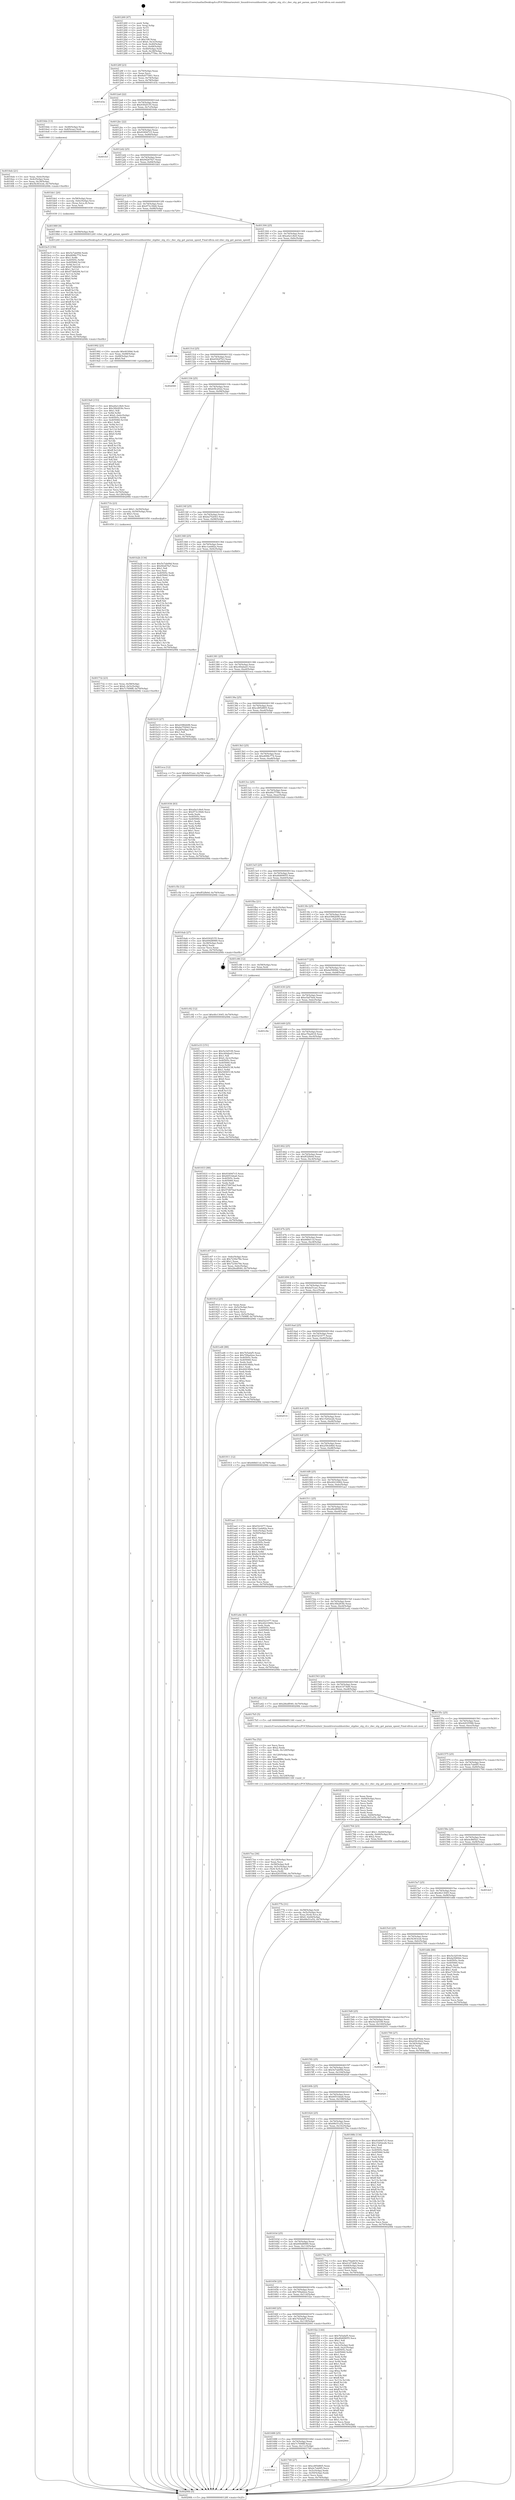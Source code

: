 digraph "0x401260" {
  label = "0x401260 (/mnt/c/Users/mathe/Desktop/tcc/POCII/binaries/extr_linuxdriversusbhostdwc_otgdwc_otg_cil.c_dwc_otg_get_param_speed_Final-ollvm.out::main(0))"
  labelloc = "t"
  node[shape=record]

  Entry [label="",width=0.3,height=0.3,shape=circle,fillcolor=black,style=filled]
  "0x40128f" [label="{
     0x40128f [23]\l
     | [instrs]\l
     &nbsp;&nbsp;0x40128f \<+3\>: mov -0x70(%rbp),%eax\l
     &nbsp;&nbsp;0x401292 \<+2\>: mov %eax,%ecx\l
     &nbsp;&nbsp;0x401294 \<+6\>: sub $0x8a477061,%ecx\l
     &nbsp;&nbsp;0x40129a \<+3\>: mov %eax,-0x74(%rbp)\l
     &nbsp;&nbsp;0x40129d \<+3\>: mov %ecx,-0x78(%rbp)\l
     &nbsp;&nbsp;0x4012a0 \<+6\>: je 0000000000401d3a \<main+0xada\>\l
  }"]
  "0x401d3a" [label="{
     0x401d3a\l
  }", style=dashed]
  "0x4012a6" [label="{
     0x4012a6 [22]\l
     | [instrs]\l
     &nbsp;&nbsp;0x4012a6 \<+5\>: jmp 00000000004012ab \<main+0x4b\>\l
     &nbsp;&nbsp;0x4012ab \<+3\>: mov -0x74(%rbp),%eax\l
     &nbsp;&nbsp;0x4012ae \<+5\>: sub $0x9302f155,%eax\l
     &nbsp;&nbsp;0x4012b3 \<+3\>: mov %eax,-0x7c(%rbp)\l
     &nbsp;&nbsp;0x4012b6 \<+6\>: je 00000000004016de \<main+0x47e\>\l
  }"]
  Exit [label="",width=0.3,height=0.3,shape=circle,fillcolor=black,style=filled,peripheries=2]
  "0x4016de" [label="{
     0x4016de [13]\l
     | [instrs]\l
     &nbsp;&nbsp;0x4016de \<+4\>: mov -0x48(%rbp),%rax\l
     &nbsp;&nbsp;0x4016e2 \<+4\>: mov 0x8(%rax),%rdi\l
     &nbsp;&nbsp;0x4016e6 \<+5\>: call 0000000000401060 \<atoi@plt\>\l
     | [calls]\l
     &nbsp;&nbsp;0x401060 \{1\} (unknown)\l
  }"]
  "0x4012bc" [label="{
     0x4012bc [22]\l
     | [instrs]\l
     &nbsp;&nbsp;0x4012bc \<+5\>: jmp 00000000004012c1 \<main+0x61\>\l
     &nbsp;&nbsp;0x4012c1 \<+3\>: mov -0x74(%rbp),%eax\l
     &nbsp;&nbsp;0x4012c4 \<+5\>: sub $0x934947c5,%eax\l
     &nbsp;&nbsp;0x4012c9 \<+3\>: mov %eax,-0x80(%rbp)\l
     &nbsp;&nbsp;0x4012cc \<+6\>: je 0000000000401fcf \<main+0xd6f\>\l
  }"]
  "0x401c92" [label="{
     0x401c92 [12]\l
     | [instrs]\l
     &nbsp;&nbsp;0x401c92 \<+7\>: movl $0x4fe13045,-0x70(%rbp)\l
     &nbsp;&nbsp;0x401c99 \<+5\>: jmp 000000000040206b \<main+0xe0b\>\l
  }"]
  "0x401fcf" [label="{
     0x401fcf\l
  }", style=dashed]
  "0x4012d2" [label="{
     0x4012d2 [25]\l
     | [instrs]\l
     &nbsp;&nbsp;0x4012d2 \<+5\>: jmp 00000000004012d7 \<main+0x77\>\l
     &nbsp;&nbsp;0x4012d7 \<+3\>: mov -0x74(%rbp),%eax\l
     &nbsp;&nbsp;0x4012da \<+5\>: sub $0x94267fa7,%eax\l
     &nbsp;&nbsp;0x4012df \<+6\>: mov %eax,-0x84(%rbp)\l
     &nbsp;&nbsp;0x4012e5 \<+6\>: je 0000000000401bb1 \<main+0x951\>\l
  }"]
  "0x401bc5" [label="{
     0x401bc5 [150]\l
     | [instrs]\l
     &nbsp;&nbsp;0x401bc5 \<+5\>: mov $0x5e7ab09d,%edx\l
     &nbsp;&nbsp;0x401bca \<+5\>: mov $0xd098c774,%esi\l
     &nbsp;&nbsp;0x401bcf \<+3\>: mov $0x1,%r8b\l
     &nbsp;&nbsp;0x401bd2 \<+8\>: mov 0x40505c,%r9d\l
     &nbsp;&nbsp;0x401bda \<+8\>: mov 0x405060,%r10d\l
     &nbsp;&nbsp;0x401be2 \<+3\>: mov %r9d,%r11d\l
     &nbsp;&nbsp;0x401be5 \<+7\>: add $0x473b8206,%r11d\l
     &nbsp;&nbsp;0x401bec \<+4\>: sub $0x1,%r11d\l
     &nbsp;&nbsp;0x401bf0 \<+7\>: sub $0x473b8206,%r11d\l
     &nbsp;&nbsp;0x401bf7 \<+4\>: imul %r11d,%r9d\l
     &nbsp;&nbsp;0x401bfb \<+4\>: and $0x1,%r9d\l
     &nbsp;&nbsp;0x401bff \<+4\>: cmp $0x0,%r9d\l
     &nbsp;&nbsp;0x401c03 \<+3\>: sete %bl\l
     &nbsp;&nbsp;0x401c06 \<+4\>: cmp $0xa,%r10d\l
     &nbsp;&nbsp;0x401c0a \<+4\>: setl %r14b\l
     &nbsp;&nbsp;0x401c0e \<+3\>: mov %bl,%r15b\l
     &nbsp;&nbsp;0x401c11 \<+4\>: xor $0xff,%r15b\l
     &nbsp;&nbsp;0x401c15 \<+3\>: mov %r14b,%r12b\l
     &nbsp;&nbsp;0x401c18 \<+4\>: xor $0xff,%r12b\l
     &nbsp;&nbsp;0x401c1c \<+4\>: xor $0x1,%r8b\l
     &nbsp;&nbsp;0x401c20 \<+3\>: mov %r15b,%r13b\l
     &nbsp;&nbsp;0x401c23 \<+4\>: and $0xff,%r13b\l
     &nbsp;&nbsp;0x401c27 \<+3\>: and %r8b,%bl\l
     &nbsp;&nbsp;0x401c2a \<+3\>: mov %r12b,%al\l
     &nbsp;&nbsp;0x401c2d \<+2\>: and $0xff,%al\l
     &nbsp;&nbsp;0x401c2f \<+3\>: and %r8b,%r14b\l
     &nbsp;&nbsp;0x401c32 \<+3\>: or %bl,%r13b\l
     &nbsp;&nbsp;0x401c35 \<+3\>: or %r14b,%al\l
     &nbsp;&nbsp;0x401c38 \<+3\>: xor %al,%r13b\l
     &nbsp;&nbsp;0x401c3b \<+3\>: or %r12b,%r15b\l
     &nbsp;&nbsp;0x401c3e \<+4\>: xor $0xff,%r15b\l
     &nbsp;&nbsp;0x401c42 \<+4\>: or $0x1,%r8b\l
     &nbsp;&nbsp;0x401c46 \<+3\>: and %r8b,%r15b\l
     &nbsp;&nbsp;0x401c49 \<+3\>: or %r15b,%r13b\l
     &nbsp;&nbsp;0x401c4c \<+4\>: test $0x1,%r13b\l
     &nbsp;&nbsp;0x401c50 \<+3\>: cmovne %esi,%edx\l
     &nbsp;&nbsp;0x401c53 \<+3\>: mov %edx,-0x70(%rbp)\l
     &nbsp;&nbsp;0x401c56 \<+5\>: jmp 000000000040206b \<main+0xe0b\>\l
  }"]
  "0x401bb1" [label="{
     0x401bb1 [20]\l
     | [instrs]\l
     &nbsp;&nbsp;0x401bb1 \<+4\>: mov -0x58(%rbp),%rax\l
     &nbsp;&nbsp;0x401bb5 \<+4\>: movslq -0x6c(%rbp),%rcx\l
     &nbsp;&nbsp;0x401bb9 \<+4\>: mov (%rax,%rcx,8),%rax\l
     &nbsp;&nbsp;0x401bbd \<+3\>: mov %rax,%rdi\l
     &nbsp;&nbsp;0x401bc0 \<+5\>: call 0000000000401030 \<free@plt\>\l
     | [calls]\l
     &nbsp;&nbsp;0x401030 \{1\} (unknown)\l
  }"]
  "0x4012eb" [label="{
     0x4012eb [25]\l
     | [instrs]\l
     &nbsp;&nbsp;0x4012eb \<+5\>: jmp 00000000004012f0 \<main+0x90\>\l
     &nbsp;&nbsp;0x4012f0 \<+3\>: mov -0x74(%rbp),%eax\l
     &nbsp;&nbsp;0x4012f3 \<+5\>: sub $0x973c39d4,%eax\l
     &nbsp;&nbsp;0x4012f8 \<+6\>: mov %eax,-0x88(%rbp)\l
     &nbsp;&nbsp;0x4012fe \<+6\>: je 0000000000401989 \<main+0x729\>\l
  }"]
  "0x4019a9" [label="{
     0x4019a9 [153]\l
     | [instrs]\l
     &nbsp;&nbsp;0x4019a9 \<+5\>: mov $0xa0a1c8e0,%esi\l
     &nbsp;&nbsp;0x4019ae \<+5\>: mov $0x30b283fe,%ecx\l
     &nbsp;&nbsp;0x4019b3 \<+2\>: mov $0x1,%dl\l
     &nbsp;&nbsp;0x4019b5 \<+3\>: xor %r8d,%r8d\l
     &nbsp;&nbsp;0x4019b8 \<+7\>: movl $0x0,-0x6c(%rbp)\l
     &nbsp;&nbsp;0x4019bf \<+8\>: mov 0x40505c,%r9d\l
     &nbsp;&nbsp;0x4019c7 \<+8\>: mov 0x405060,%r10d\l
     &nbsp;&nbsp;0x4019cf \<+4\>: sub $0x1,%r8d\l
     &nbsp;&nbsp;0x4019d3 \<+3\>: mov %r9d,%r11d\l
     &nbsp;&nbsp;0x4019d6 \<+3\>: add %r8d,%r11d\l
     &nbsp;&nbsp;0x4019d9 \<+4\>: imul %r11d,%r9d\l
     &nbsp;&nbsp;0x4019dd \<+4\>: and $0x1,%r9d\l
     &nbsp;&nbsp;0x4019e1 \<+4\>: cmp $0x0,%r9d\l
     &nbsp;&nbsp;0x4019e5 \<+3\>: sete %bl\l
     &nbsp;&nbsp;0x4019e8 \<+4\>: cmp $0xa,%r10d\l
     &nbsp;&nbsp;0x4019ec \<+4\>: setl %r14b\l
     &nbsp;&nbsp;0x4019f0 \<+3\>: mov %bl,%r15b\l
     &nbsp;&nbsp;0x4019f3 \<+4\>: xor $0xff,%r15b\l
     &nbsp;&nbsp;0x4019f7 \<+3\>: mov %r14b,%r12b\l
     &nbsp;&nbsp;0x4019fa \<+4\>: xor $0xff,%r12b\l
     &nbsp;&nbsp;0x4019fe \<+3\>: xor $0x1,%dl\l
     &nbsp;&nbsp;0x401a01 \<+3\>: mov %r15b,%r13b\l
     &nbsp;&nbsp;0x401a04 \<+4\>: and $0xff,%r13b\l
     &nbsp;&nbsp;0x401a08 \<+2\>: and %dl,%bl\l
     &nbsp;&nbsp;0x401a0a \<+3\>: mov %r12b,%dil\l
     &nbsp;&nbsp;0x401a0d \<+4\>: and $0xff,%dil\l
     &nbsp;&nbsp;0x401a11 \<+3\>: and %dl,%r14b\l
     &nbsp;&nbsp;0x401a14 \<+3\>: or %bl,%r13b\l
     &nbsp;&nbsp;0x401a17 \<+3\>: or %r14b,%dil\l
     &nbsp;&nbsp;0x401a1a \<+3\>: xor %dil,%r13b\l
     &nbsp;&nbsp;0x401a1d \<+3\>: or %r12b,%r15b\l
     &nbsp;&nbsp;0x401a20 \<+4\>: xor $0xff,%r15b\l
     &nbsp;&nbsp;0x401a24 \<+3\>: or $0x1,%dl\l
     &nbsp;&nbsp;0x401a27 \<+3\>: and %dl,%r15b\l
     &nbsp;&nbsp;0x401a2a \<+3\>: or %r15b,%r13b\l
     &nbsp;&nbsp;0x401a2d \<+4\>: test $0x1,%r13b\l
     &nbsp;&nbsp;0x401a31 \<+3\>: cmovne %ecx,%esi\l
     &nbsp;&nbsp;0x401a34 \<+3\>: mov %esi,-0x70(%rbp)\l
     &nbsp;&nbsp;0x401a37 \<+6\>: mov %eax,-0x128(%rbp)\l
     &nbsp;&nbsp;0x401a3d \<+5\>: jmp 000000000040206b \<main+0xe0b\>\l
  }"]
  "0x401989" [label="{
     0x401989 [9]\l
     | [instrs]\l
     &nbsp;&nbsp;0x401989 \<+4\>: mov -0x58(%rbp),%rdi\l
     &nbsp;&nbsp;0x40198d \<+5\>: call 0000000000401240 \<dwc_otg_get_param_speed\>\l
     | [calls]\l
     &nbsp;&nbsp;0x401240 \{1\} (/mnt/c/Users/mathe/Desktop/tcc/POCII/binaries/extr_linuxdriversusbhostdwc_otgdwc_otg_cil.c_dwc_otg_get_param_speed_Final-ollvm.out::dwc_otg_get_param_speed)\l
  }"]
  "0x401304" [label="{
     0x401304 [25]\l
     | [instrs]\l
     &nbsp;&nbsp;0x401304 \<+5\>: jmp 0000000000401309 \<main+0xa9\>\l
     &nbsp;&nbsp;0x401309 \<+3\>: mov -0x74(%rbp),%eax\l
     &nbsp;&nbsp;0x40130c \<+5\>: sub $0xa0a1c8e0,%eax\l
     &nbsp;&nbsp;0x401311 \<+6\>: mov %eax,-0x8c(%rbp)\l
     &nbsp;&nbsp;0x401317 \<+6\>: je 0000000000401fdb \<main+0xd7b\>\l
  }"]
  "0x401992" [label="{
     0x401992 [23]\l
     | [instrs]\l
     &nbsp;&nbsp;0x401992 \<+10\>: movabs $0x4030b6,%rdi\l
     &nbsp;&nbsp;0x40199c \<+3\>: mov %eax,-0x68(%rbp)\l
     &nbsp;&nbsp;0x40199f \<+3\>: mov -0x68(%rbp),%esi\l
     &nbsp;&nbsp;0x4019a2 \<+2\>: mov $0x0,%al\l
     &nbsp;&nbsp;0x4019a4 \<+5\>: call 0000000000401040 \<printf@plt\>\l
     | [calls]\l
     &nbsp;&nbsp;0x401040 \{1\} (unknown)\l
  }"]
  "0x401fdb" [label="{
     0x401fdb\l
  }", style=dashed]
  "0x40131d" [label="{
     0x40131d [25]\l
     | [instrs]\l
     &nbsp;&nbsp;0x40131d \<+5\>: jmp 0000000000401322 \<main+0xc2\>\l
     &nbsp;&nbsp;0x401322 \<+3\>: mov -0x74(%rbp),%eax\l
     &nbsp;&nbsp;0x401325 \<+5\>: sub $0xb542f7b3,%eax\l
     &nbsp;&nbsp;0x40132a \<+6\>: mov %eax,-0x90(%rbp)\l
     &nbsp;&nbsp;0x401330 \<+6\>: je 0000000000402040 \<main+0xde0\>\l
  }"]
  "0x4017ee" [label="{
     0x4017ee [36]\l
     | [instrs]\l
     &nbsp;&nbsp;0x4017ee \<+6\>: mov -0x124(%rbp),%ecx\l
     &nbsp;&nbsp;0x4017f4 \<+3\>: imul %eax,%ecx\l
     &nbsp;&nbsp;0x4017f7 \<+4\>: mov -0x58(%rbp),%r8\l
     &nbsp;&nbsp;0x4017fb \<+4\>: movslq -0x5c(%rbp),%r9\l
     &nbsp;&nbsp;0x4017ff \<+4\>: mov (%r8,%r9,8),%r8\l
     &nbsp;&nbsp;0x401803 \<+3\>: mov %ecx,(%r8)\l
     &nbsp;&nbsp;0x401806 \<+7\>: movl $0x42035586,-0x70(%rbp)\l
     &nbsp;&nbsp;0x40180d \<+5\>: jmp 000000000040206b \<main+0xe0b\>\l
  }"]
  "0x402040" [label="{
     0x402040\l
  }", style=dashed]
  "0x401336" [label="{
     0x401336 [25]\l
     | [instrs]\l
     &nbsp;&nbsp;0x401336 \<+5\>: jmp 000000000040133b \<main+0xdb\>\l
     &nbsp;&nbsp;0x40133b \<+3\>: mov -0x74(%rbp),%eax\l
     &nbsp;&nbsp;0x40133e \<+5\>: sub $0xb5fc2022,%eax\l
     &nbsp;&nbsp;0x401343 \<+6\>: mov %eax,-0x94(%rbp)\l
     &nbsp;&nbsp;0x401349 \<+6\>: je 000000000040171b \<main+0x4bb\>\l
  }"]
  "0x4017ba" [label="{
     0x4017ba [52]\l
     | [instrs]\l
     &nbsp;&nbsp;0x4017ba \<+2\>: xor %ecx,%ecx\l
     &nbsp;&nbsp;0x4017bc \<+5\>: mov $0x2,%edx\l
     &nbsp;&nbsp;0x4017c1 \<+6\>: mov %edx,-0x120(%rbp)\l
     &nbsp;&nbsp;0x4017c7 \<+1\>: cltd\l
     &nbsp;&nbsp;0x4017c8 \<+6\>: mov -0x120(%rbp),%esi\l
     &nbsp;&nbsp;0x4017ce \<+2\>: idiv %esi\l
     &nbsp;&nbsp;0x4017d0 \<+6\>: imul $0xfffffffe,%edx,%edx\l
     &nbsp;&nbsp;0x4017d6 \<+2\>: mov %ecx,%edi\l
     &nbsp;&nbsp;0x4017d8 \<+2\>: sub %edx,%edi\l
     &nbsp;&nbsp;0x4017da \<+2\>: mov %ecx,%edx\l
     &nbsp;&nbsp;0x4017dc \<+3\>: sub $0x1,%edx\l
     &nbsp;&nbsp;0x4017df \<+2\>: add %edx,%edi\l
     &nbsp;&nbsp;0x4017e1 \<+2\>: sub %edi,%ecx\l
     &nbsp;&nbsp;0x4017e3 \<+6\>: mov %ecx,-0x124(%rbp)\l
     &nbsp;&nbsp;0x4017e9 \<+5\>: call 0000000000401160 \<next_i\>\l
     | [calls]\l
     &nbsp;&nbsp;0x401160 \{1\} (/mnt/c/Users/mathe/Desktop/tcc/POCII/binaries/extr_linuxdriversusbhostdwc_otgdwc_otg_cil.c_dwc_otg_get_param_speed_Final-ollvm.out::next_i)\l
  }"]
  "0x40171b" [label="{
     0x40171b [23]\l
     | [instrs]\l
     &nbsp;&nbsp;0x40171b \<+7\>: movl $0x1,-0x50(%rbp)\l
     &nbsp;&nbsp;0x401722 \<+4\>: movslq -0x50(%rbp),%rax\l
     &nbsp;&nbsp;0x401726 \<+4\>: shl $0x3,%rax\l
     &nbsp;&nbsp;0x40172a \<+3\>: mov %rax,%rdi\l
     &nbsp;&nbsp;0x40172d \<+5\>: call 0000000000401050 \<malloc@plt\>\l
     | [calls]\l
     &nbsp;&nbsp;0x401050 \{1\} (unknown)\l
  }"]
  "0x40134f" [label="{
     0x40134f [25]\l
     | [instrs]\l
     &nbsp;&nbsp;0x40134f \<+5\>: jmp 0000000000401354 \<main+0xf4\>\l
     &nbsp;&nbsp;0x401354 \<+3\>: mov -0x74(%rbp),%eax\l
     &nbsp;&nbsp;0x401357 \<+5\>: sub $0xba752043,%eax\l
     &nbsp;&nbsp;0x40135c \<+6\>: mov %eax,-0x98(%rbp)\l
     &nbsp;&nbsp;0x401362 \<+6\>: je 0000000000401b2b \<main+0x8cb\>\l
  }"]
  "0x40177b" [label="{
     0x40177b [31]\l
     | [instrs]\l
     &nbsp;&nbsp;0x40177b \<+4\>: mov -0x58(%rbp),%rdi\l
     &nbsp;&nbsp;0x40177f \<+4\>: movslq -0x5c(%rbp),%rcx\l
     &nbsp;&nbsp;0x401783 \<+4\>: mov %rax,(%rdi,%rcx,8)\l
     &nbsp;&nbsp;0x401787 \<+7\>: movl $0x0,-0x64(%rbp)\l
     &nbsp;&nbsp;0x40178e \<+7\>: movl $0x68e51a52,-0x70(%rbp)\l
     &nbsp;&nbsp;0x401795 \<+5\>: jmp 000000000040206b \<main+0xe0b\>\l
  }"]
  "0x401b2b" [label="{
     0x401b2b [134]\l
     | [instrs]\l
     &nbsp;&nbsp;0x401b2b \<+5\>: mov $0x5e7ab09d,%eax\l
     &nbsp;&nbsp;0x401b30 \<+5\>: mov $0x94267fa7,%ecx\l
     &nbsp;&nbsp;0x401b35 \<+2\>: mov $0x1,%dl\l
     &nbsp;&nbsp;0x401b37 \<+2\>: xor %esi,%esi\l
     &nbsp;&nbsp;0x401b39 \<+7\>: mov 0x40505c,%edi\l
     &nbsp;&nbsp;0x401b40 \<+8\>: mov 0x405060,%r8d\l
     &nbsp;&nbsp;0x401b48 \<+3\>: sub $0x1,%esi\l
     &nbsp;&nbsp;0x401b4b \<+3\>: mov %edi,%r9d\l
     &nbsp;&nbsp;0x401b4e \<+3\>: add %esi,%r9d\l
     &nbsp;&nbsp;0x401b51 \<+4\>: imul %r9d,%edi\l
     &nbsp;&nbsp;0x401b55 \<+3\>: and $0x1,%edi\l
     &nbsp;&nbsp;0x401b58 \<+3\>: cmp $0x0,%edi\l
     &nbsp;&nbsp;0x401b5b \<+4\>: sete %r10b\l
     &nbsp;&nbsp;0x401b5f \<+4\>: cmp $0xa,%r8d\l
     &nbsp;&nbsp;0x401b63 \<+4\>: setl %r11b\l
     &nbsp;&nbsp;0x401b67 \<+3\>: mov %r10b,%bl\l
     &nbsp;&nbsp;0x401b6a \<+3\>: xor $0xff,%bl\l
     &nbsp;&nbsp;0x401b6d \<+3\>: mov %r11b,%r14b\l
     &nbsp;&nbsp;0x401b70 \<+4\>: xor $0xff,%r14b\l
     &nbsp;&nbsp;0x401b74 \<+3\>: xor $0x0,%dl\l
     &nbsp;&nbsp;0x401b77 \<+3\>: mov %bl,%r15b\l
     &nbsp;&nbsp;0x401b7a \<+4\>: and $0x0,%r15b\l
     &nbsp;&nbsp;0x401b7e \<+3\>: and %dl,%r10b\l
     &nbsp;&nbsp;0x401b81 \<+3\>: mov %r14b,%r12b\l
     &nbsp;&nbsp;0x401b84 \<+4\>: and $0x0,%r12b\l
     &nbsp;&nbsp;0x401b88 \<+3\>: and %dl,%r11b\l
     &nbsp;&nbsp;0x401b8b \<+3\>: or %r10b,%r15b\l
     &nbsp;&nbsp;0x401b8e \<+3\>: or %r11b,%r12b\l
     &nbsp;&nbsp;0x401b91 \<+3\>: xor %r12b,%r15b\l
     &nbsp;&nbsp;0x401b94 \<+3\>: or %r14b,%bl\l
     &nbsp;&nbsp;0x401b97 \<+3\>: xor $0xff,%bl\l
     &nbsp;&nbsp;0x401b9a \<+3\>: or $0x0,%dl\l
     &nbsp;&nbsp;0x401b9d \<+2\>: and %dl,%bl\l
     &nbsp;&nbsp;0x401b9f \<+3\>: or %bl,%r15b\l
     &nbsp;&nbsp;0x401ba2 \<+4\>: test $0x1,%r15b\l
     &nbsp;&nbsp;0x401ba6 \<+3\>: cmovne %ecx,%eax\l
     &nbsp;&nbsp;0x401ba9 \<+3\>: mov %eax,-0x70(%rbp)\l
     &nbsp;&nbsp;0x401bac \<+5\>: jmp 000000000040206b \<main+0xe0b\>\l
  }"]
  "0x401368" [label="{
     0x401368 [25]\l
     | [instrs]\l
     &nbsp;&nbsp;0x401368 \<+5\>: jmp 000000000040136d \<main+0x10d\>\l
     &nbsp;&nbsp;0x40136d \<+3\>: mov -0x74(%rbp),%eax\l
     &nbsp;&nbsp;0x401370 \<+5\>: sub $0xc1aeb82a,%eax\l
     &nbsp;&nbsp;0x401375 \<+6\>: mov %eax,-0x9c(%rbp)\l
     &nbsp;&nbsp;0x40137b \<+6\>: je 0000000000401b10 \<main+0x8b0\>\l
  }"]
  "0x4016a1" [label="{
     0x4016a1\l
  }", style=dashed]
  "0x401b10" [label="{
     0x401b10 [27]\l
     | [instrs]\l
     &nbsp;&nbsp;0x401b10 \<+5\>: mov $0xd3982b98,%eax\l
     &nbsp;&nbsp;0x401b15 \<+5\>: mov $0xba752043,%ecx\l
     &nbsp;&nbsp;0x401b1a \<+3\>: mov -0x2d(%rbp),%dl\l
     &nbsp;&nbsp;0x401b1d \<+3\>: test $0x1,%dl\l
     &nbsp;&nbsp;0x401b20 \<+3\>: cmovne %ecx,%eax\l
     &nbsp;&nbsp;0x401b23 \<+3\>: mov %eax,-0x70(%rbp)\l
     &nbsp;&nbsp;0x401b26 \<+5\>: jmp 000000000040206b \<main+0xe0b\>\l
  }"]
  "0x401381" [label="{
     0x401381 [25]\l
     | [instrs]\l
     &nbsp;&nbsp;0x401381 \<+5\>: jmp 0000000000401386 \<main+0x126\>\l
     &nbsp;&nbsp;0x401386 \<+3\>: mov -0x74(%rbp),%eax\l
     &nbsp;&nbsp;0x401389 \<+5\>: sub $0xc60aba43,%eax\l
     &nbsp;&nbsp;0x40138e \<+6\>: mov %eax,-0xa0(%rbp)\l
     &nbsp;&nbsp;0x401394 \<+6\>: je 0000000000401eca \<main+0xc6a\>\l
  }"]
  "0x401749" [label="{
     0x401749 [27]\l
     | [instrs]\l
     &nbsp;&nbsp;0x401749 \<+5\>: mov $0xcd95d805,%eax\l
     &nbsp;&nbsp;0x40174e \<+5\>: mov $0x4c7ab0f5,%ecx\l
     &nbsp;&nbsp;0x401753 \<+3\>: mov -0x5c(%rbp),%edx\l
     &nbsp;&nbsp;0x401756 \<+3\>: cmp -0x50(%rbp),%edx\l
     &nbsp;&nbsp;0x401759 \<+3\>: cmovl %ecx,%eax\l
     &nbsp;&nbsp;0x40175c \<+3\>: mov %eax,-0x70(%rbp)\l
     &nbsp;&nbsp;0x40175f \<+5\>: jmp 000000000040206b \<main+0xe0b\>\l
  }"]
  "0x401eca" [label="{
     0x401eca [12]\l
     | [instrs]\l
     &nbsp;&nbsp;0x401eca \<+7\>: movl $0xda51aec,-0x70(%rbp)\l
     &nbsp;&nbsp;0x401ed1 \<+5\>: jmp 000000000040206b \<main+0xe0b\>\l
  }"]
  "0x40139a" [label="{
     0x40139a [25]\l
     | [instrs]\l
     &nbsp;&nbsp;0x40139a \<+5\>: jmp 000000000040139f \<main+0x13f\>\l
     &nbsp;&nbsp;0x40139f \<+3\>: mov -0x74(%rbp),%eax\l
     &nbsp;&nbsp;0x4013a2 \<+5\>: sub $0xcd95d805,%eax\l
     &nbsp;&nbsp;0x4013a7 \<+6\>: mov %eax,-0xa4(%rbp)\l
     &nbsp;&nbsp;0x4013ad \<+6\>: je 0000000000401936 \<main+0x6d6\>\l
  }"]
  "0x401688" [label="{
     0x401688 [25]\l
     | [instrs]\l
     &nbsp;&nbsp;0x401688 \<+5\>: jmp 000000000040168d \<main+0x42d\>\l
     &nbsp;&nbsp;0x40168d \<+3\>: mov -0x74(%rbp),%eax\l
     &nbsp;&nbsp;0x401690 \<+5\>: sub $0x7c7698ff,%eax\l
     &nbsp;&nbsp;0x401695 \<+6\>: mov %eax,-0x11c(%rbp)\l
     &nbsp;&nbsp;0x40169b \<+6\>: je 0000000000401749 \<main+0x4e9\>\l
  }"]
  "0x401936" [label="{
     0x401936 [83]\l
     | [instrs]\l
     &nbsp;&nbsp;0x401936 \<+5\>: mov $0xa0a1c8e0,%eax\l
     &nbsp;&nbsp;0x40193b \<+5\>: mov $0x973c39d4,%ecx\l
     &nbsp;&nbsp;0x401940 \<+2\>: xor %edx,%edx\l
     &nbsp;&nbsp;0x401942 \<+7\>: mov 0x40505c,%esi\l
     &nbsp;&nbsp;0x401949 \<+7\>: mov 0x405060,%edi\l
     &nbsp;&nbsp;0x401950 \<+3\>: sub $0x1,%edx\l
     &nbsp;&nbsp;0x401953 \<+3\>: mov %esi,%r8d\l
     &nbsp;&nbsp;0x401956 \<+3\>: add %edx,%r8d\l
     &nbsp;&nbsp;0x401959 \<+4\>: imul %r8d,%esi\l
     &nbsp;&nbsp;0x40195d \<+3\>: and $0x1,%esi\l
     &nbsp;&nbsp;0x401960 \<+3\>: cmp $0x0,%esi\l
     &nbsp;&nbsp;0x401963 \<+4\>: sete %r9b\l
     &nbsp;&nbsp;0x401967 \<+3\>: cmp $0xa,%edi\l
     &nbsp;&nbsp;0x40196a \<+4\>: setl %r10b\l
     &nbsp;&nbsp;0x40196e \<+3\>: mov %r9b,%r11b\l
     &nbsp;&nbsp;0x401971 \<+3\>: and %r10b,%r11b\l
     &nbsp;&nbsp;0x401974 \<+3\>: xor %r10b,%r9b\l
     &nbsp;&nbsp;0x401977 \<+3\>: or %r9b,%r11b\l
     &nbsp;&nbsp;0x40197a \<+4\>: test $0x1,%r11b\l
     &nbsp;&nbsp;0x40197e \<+3\>: cmovne %ecx,%eax\l
     &nbsp;&nbsp;0x401981 \<+3\>: mov %eax,-0x70(%rbp)\l
     &nbsp;&nbsp;0x401984 \<+5\>: jmp 000000000040206b \<main+0xe0b\>\l
  }"]
  "0x4013b3" [label="{
     0x4013b3 [25]\l
     | [instrs]\l
     &nbsp;&nbsp;0x4013b3 \<+5\>: jmp 00000000004013b8 \<main+0x158\>\l
     &nbsp;&nbsp;0x4013b8 \<+3\>: mov -0x74(%rbp),%eax\l
     &nbsp;&nbsp;0x4013bb \<+5\>: sub $0xd098c774,%eax\l
     &nbsp;&nbsp;0x4013c0 \<+6\>: mov %eax,-0xa8(%rbp)\l
     &nbsp;&nbsp;0x4013c6 \<+6\>: je 0000000000401c5b \<main+0x9fb\>\l
  }"]
  "0x402064" [label="{
     0x402064\l
  }", style=dashed]
  "0x401c5b" [label="{
     0x401c5b [12]\l
     | [instrs]\l
     &nbsp;&nbsp;0x401c5b \<+7\>: movl $0xff32fb0d,-0x70(%rbp)\l
     &nbsp;&nbsp;0x401c62 \<+5\>: jmp 000000000040206b \<main+0xe0b\>\l
  }"]
  "0x4013cc" [label="{
     0x4013cc [25]\l
     | [instrs]\l
     &nbsp;&nbsp;0x4013cc \<+5\>: jmp 00000000004013d1 \<main+0x171\>\l
     &nbsp;&nbsp;0x4013d1 \<+3\>: mov -0x74(%rbp),%eax\l
     &nbsp;&nbsp;0x4013d4 \<+5\>: sub $0xd0a7756e,%eax\l
     &nbsp;&nbsp;0x4013d9 \<+6\>: mov %eax,-0xac(%rbp)\l
     &nbsp;&nbsp;0x4013df \<+6\>: je 00000000004016ab \<main+0x44b\>\l
  }"]
  "0x40166f" [label="{
     0x40166f [25]\l
     | [instrs]\l
     &nbsp;&nbsp;0x40166f \<+5\>: jmp 0000000000401674 \<main+0x414\>\l
     &nbsp;&nbsp;0x401674 \<+3\>: mov -0x74(%rbp),%eax\l
     &nbsp;&nbsp;0x401677 \<+5\>: sub $0x7b5afaf5,%eax\l
     &nbsp;&nbsp;0x40167c \<+6\>: mov %eax,-0x118(%rbp)\l
     &nbsp;&nbsp;0x401682 \<+6\>: je 0000000000402064 \<main+0xe04\>\l
  }"]
  "0x4016ab" [label="{
     0x4016ab [27]\l
     | [instrs]\l
     &nbsp;&nbsp;0x4016ab \<+5\>: mov $0x9302f155,%eax\l
     &nbsp;&nbsp;0x4016b0 \<+5\>: mov $0x694d8989,%ecx\l
     &nbsp;&nbsp;0x4016b5 \<+3\>: mov -0x38(%rbp),%edx\l
     &nbsp;&nbsp;0x4016b8 \<+3\>: cmp $0x2,%edx\l
     &nbsp;&nbsp;0x4016bb \<+3\>: cmovne %ecx,%eax\l
     &nbsp;&nbsp;0x4016be \<+3\>: mov %eax,-0x70(%rbp)\l
     &nbsp;&nbsp;0x4016c1 \<+5\>: jmp 000000000040206b \<main+0xe0b\>\l
  }"]
  "0x4013e5" [label="{
     0x4013e5 [25]\l
     | [instrs]\l
     &nbsp;&nbsp;0x4013e5 \<+5\>: jmp 00000000004013ea \<main+0x18a\>\l
     &nbsp;&nbsp;0x4013ea \<+3\>: mov -0x74(%rbp),%eax\l
     &nbsp;&nbsp;0x4013ed \<+5\>: sub $0xd0d09055,%eax\l
     &nbsp;&nbsp;0x4013f2 \<+6\>: mov %eax,-0xb0(%rbp)\l
     &nbsp;&nbsp;0x4013f8 \<+6\>: je 0000000000401fba \<main+0xd5a\>\l
  }"]
  "0x40206b" [label="{
     0x40206b [5]\l
     | [instrs]\l
     &nbsp;&nbsp;0x40206b \<+5\>: jmp 000000000040128f \<main+0x2f\>\l
  }"]
  "0x401260" [label="{
     0x401260 [47]\l
     | [instrs]\l
     &nbsp;&nbsp;0x401260 \<+1\>: push %rbp\l
     &nbsp;&nbsp;0x401261 \<+3\>: mov %rsp,%rbp\l
     &nbsp;&nbsp;0x401264 \<+2\>: push %r15\l
     &nbsp;&nbsp;0x401266 \<+2\>: push %r14\l
     &nbsp;&nbsp;0x401268 \<+2\>: push %r13\l
     &nbsp;&nbsp;0x40126a \<+2\>: push %r12\l
     &nbsp;&nbsp;0x40126c \<+1\>: push %rbx\l
     &nbsp;&nbsp;0x40126d \<+7\>: sub $0x108,%rsp\l
     &nbsp;&nbsp;0x401274 \<+7\>: movl $0x0,-0x3c(%rbp)\l
     &nbsp;&nbsp;0x40127b \<+3\>: mov %edi,-0x40(%rbp)\l
     &nbsp;&nbsp;0x40127e \<+4\>: mov %rsi,-0x48(%rbp)\l
     &nbsp;&nbsp;0x401282 \<+3\>: mov -0x40(%rbp),%edi\l
     &nbsp;&nbsp;0x401285 \<+3\>: mov %edi,-0x38(%rbp)\l
     &nbsp;&nbsp;0x401288 \<+7\>: movl $0xd0a7756e,-0x70(%rbp)\l
  }"]
  "0x4016eb" [label="{
     0x4016eb [21]\l
     | [instrs]\l
     &nbsp;&nbsp;0x4016eb \<+3\>: mov %eax,-0x4c(%rbp)\l
     &nbsp;&nbsp;0x4016ee \<+3\>: mov -0x4c(%rbp),%eax\l
     &nbsp;&nbsp;0x4016f1 \<+3\>: mov %eax,-0x34(%rbp)\l
     &nbsp;&nbsp;0x4016f4 \<+7\>: movl $0x5b363ceb,-0x70(%rbp)\l
     &nbsp;&nbsp;0x4016fb \<+5\>: jmp 000000000040206b \<main+0xe0b\>\l
  }"]
  "0x401f2e" [label="{
     0x401f2e [140]\l
     | [instrs]\l
     &nbsp;&nbsp;0x401f2e \<+5\>: mov $0x7b5afaf5,%eax\l
     &nbsp;&nbsp;0x401f33 \<+5\>: mov $0xd0d09055,%ecx\l
     &nbsp;&nbsp;0x401f38 \<+2\>: mov $0x1,%dl\l
     &nbsp;&nbsp;0x401f3a \<+2\>: xor %esi,%esi\l
     &nbsp;&nbsp;0x401f3c \<+3\>: mov -0x3c(%rbp),%edi\l
     &nbsp;&nbsp;0x401f3f \<+3\>: mov %edi,-0x2c(%rbp)\l
     &nbsp;&nbsp;0x401f42 \<+7\>: mov 0x40505c,%edi\l
     &nbsp;&nbsp;0x401f49 \<+8\>: mov 0x405060,%r8d\l
     &nbsp;&nbsp;0x401f51 \<+3\>: sub $0x1,%esi\l
     &nbsp;&nbsp;0x401f54 \<+3\>: mov %edi,%r9d\l
     &nbsp;&nbsp;0x401f57 \<+3\>: add %esi,%r9d\l
     &nbsp;&nbsp;0x401f5a \<+4\>: imul %r9d,%edi\l
     &nbsp;&nbsp;0x401f5e \<+3\>: and $0x1,%edi\l
     &nbsp;&nbsp;0x401f61 \<+3\>: cmp $0x0,%edi\l
     &nbsp;&nbsp;0x401f64 \<+4\>: sete %r10b\l
     &nbsp;&nbsp;0x401f68 \<+4\>: cmp $0xa,%r8d\l
     &nbsp;&nbsp;0x401f6c \<+4\>: setl %r11b\l
     &nbsp;&nbsp;0x401f70 \<+3\>: mov %r10b,%bl\l
     &nbsp;&nbsp;0x401f73 \<+3\>: xor $0xff,%bl\l
     &nbsp;&nbsp;0x401f76 \<+3\>: mov %r11b,%r14b\l
     &nbsp;&nbsp;0x401f79 \<+4\>: xor $0xff,%r14b\l
     &nbsp;&nbsp;0x401f7d \<+3\>: xor $0x1,%dl\l
     &nbsp;&nbsp;0x401f80 \<+3\>: mov %bl,%r15b\l
     &nbsp;&nbsp;0x401f83 \<+4\>: and $0xff,%r15b\l
     &nbsp;&nbsp;0x401f87 \<+3\>: and %dl,%r10b\l
     &nbsp;&nbsp;0x401f8a \<+3\>: mov %r14b,%r12b\l
     &nbsp;&nbsp;0x401f8d \<+4\>: and $0xff,%r12b\l
     &nbsp;&nbsp;0x401f91 \<+3\>: and %dl,%r11b\l
     &nbsp;&nbsp;0x401f94 \<+3\>: or %r10b,%r15b\l
     &nbsp;&nbsp;0x401f97 \<+3\>: or %r11b,%r12b\l
     &nbsp;&nbsp;0x401f9a \<+3\>: xor %r12b,%r15b\l
     &nbsp;&nbsp;0x401f9d \<+3\>: or %r14b,%bl\l
     &nbsp;&nbsp;0x401fa0 \<+3\>: xor $0xff,%bl\l
     &nbsp;&nbsp;0x401fa3 \<+3\>: or $0x1,%dl\l
     &nbsp;&nbsp;0x401fa6 \<+2\>: and %dl,%bl\l
     &nbsp;&nbsp;0x401fa8 \<+3\>: or %bl,%r15b\l
     &nbsp;&nbsp;0x401fab \<+4\>: test $0x1,%r15b\l
     &nbsp;&nbsp;0x401faf \<+3\>: cmovne %ecx,%eax\l
     &nbsp;&nbsp;0x401fb2 \<+3\>: mov %eax,-0x70(%rbp)\l
     &nbsp;&nbsp;0x401fb5 \<+5\>: jmp 000000000040206b \<main+0xe0b\>\l
  }"]
  "0x401fba" [label="{
     0x401fba [21]\l
     | [instrs]\l
     &nbsp;&nbsp;0x401fba \<+3\>: mov -0x2c(%rbp),%eax\l
     &nbsp;&nbsp;0x401fbd \<+7\>: add $0x108,%rsp\l
     &nbsp;&nbsp;0x401fc4 \<+1\>: pop %rbx\l
     &nbsp;&nbsp;0x401fc5 \<+2\>: pop %r12\l
     &nbsp;&nbsp;0x401fc7 \<+2\>: pop %r13\l
     &nbsp;&nbsp;0x401fc9 \<+2\>: pop %r14\l
     &nbsp;&nbsp;0x401fcb \<+2\>: pop %r15\l
     &nbsp;&nbsp;0x401fcd \<+1\>: pop %rbp\l
     &nbsp;&nbsp;0x401fce \<+1\>: ret\l
  }"]
  "0x4013fe" [label="{
     0x4013fe [25]\l
     | [instrs]\l
     &nbsp;&nbsp;0x4013fe \<+5\>: jmp 0000000000401403 \<main+0x1a3\>\l
     &nbsp;&nbsp;0x401403 \<+3\>: mov -0x74(%rbp),%eax\l
     &nbsp;&nbsp;0x401406 \<+5\>: sub $0xd3982b98,%eax\l
     &nbsp;&nbsp;0x40140b \<+6\>: mov %eax,-0xb4(%rbp)\l
     &nbsp;&nbsp;0x401411 \<+6\>: je 0000000000401c86 \<main+0xa26\>\l
  }"]
  "0x401656" [label="{
     0x401656 [25]\l
     | [instrs]\l
     &nbsp;&nbsp;0x401656 \<+5\>: jmp 000000000040165b \<main+0x3fb\>\l
     &nbsp;&nbsp;0x40165b \<+3\>: mov -0x74(%rbp),%eax\l
     &nbsp;&nbsp;0x40165e \<+5\>: sub $0x709ad2ee,%eax\l
     &nbsp;&nbsp;0x401663 \<+6\>: mov %eax,-0x114(%rbp)\l
     &nbsp;&nbsp;0x401669 \<+6\>: je 0000000000401f2e \<main+0xcce\>\l
  }"]
  "0x401c86" [label="{
     0x401c86 [12]\l
     | [instrs]\l
     &nbsp;&nbsp;0x401c86 \<+4\>: mov -0x58(%rbp),%rax\l
     &nbsp;&nbsp;0x401c8a \<+3\>: mov %rax,%rdi\l
     &nbsp;&nbsp;0x401c8d \<+5\>: call 0000000000401030 \<free@plt\>\l
     | [calls]\l
     &nbsp;&nbsp;0x401030 \{1\} (unknown)\l
  }"]
  "0x401417" [label="{
     0x401417 [25]\l
     | [instrs]\l
     &nbsp;&nbsp;0x401417 \<+5\>: jmp 000000000040141c \<main+0x1bc\>\l
     &nbsp;&nbsp;0x40141c \<+3\>: mov -0x74(%rbp),%eax\l
     &nbsp;&nbsp;0x40141f \<+5\>: sub $0xda5069dc,%eax\l
     &nbsp;&nbsp;0x401424 \<+6\>: mov %eax,-0xb8(%rbp)\l
     &nbsp;&nbsp;0x40142a \<+6\>: je 0000000000401e33 \<main+0xbd3\>\l
  }"]
  "0x4016c6" [label="{
     0x4016c6\l
  }", style=dashed]
  "0x401e33" [label="{
     0x401e33 [151]\l
     | [instrs]\l
     &nbsp;&nbsp;0x401e33 \<+5\>: mov $0x5e32f109,%eax\l
     &nbsp;&nbsp;0x401e38 \<+5\>: mov $0xc60aba43,%ecx\l
     &nbsp;&nbsp;0x401e3d \<+2\>: mov $0x1,%dl\l
     &nbsp;&nbsp;0x401e3f \<+7\>: movl $0x0,-0x3c(%rbp)\l
     &nbsp;&nbsp;0x401e46 \<+7\>: mov 0x40505c,%esi\l
     &nbsp;&nbsp;0x401e4d \<+7\>: mov 0x405060,%edi\l
     &nbsp;&nbsp;0x401e54 \<+3\>: mov %esi,%r8d\l
     &nbsp;&nbsp;0x401e57 \<+7\>: sub $0x54945138,%r8d\l
     &nbsp;&nbsp;0x401e5e \<+4\>: sub $0x1,%r8d\l
     &nbsp;&nbsp;0x401e62 \<+7\>: add $0x54945138,%r8d\l
     &nbsp;&nbsp;0x401e69 \<+4\>: imul %r8d,%esi\l
     &nbsp;&nbsp;0x401e6d \<+3\>: and $0x1,%esi\l
     &nbsp;&nbsp;0x401e70 \<+3\>: cmp $0x0,%esi\l
     &nbsp;&nbsp;0x401e73 \<+4\>: sete %r9b\l
     &nbsp;&nbsp;0x401e77 \<+3\>: cmp $0xa,%edi\l
     &nbsp;&nbsp;0x401e7a \<+4\>: setl %r10b\l
     &nbsp;&nbsp;0x401e7e \<+3\>: mov %r9b,%r11b\l
     &nbsp;&nbsp;0x401e81 \<+4\>: xor $0xff,%r11b\l
     &nbsp;&nbsp;0x401e85 \<+3\>: mov %r10b,%bl\l
     &nbsp;&nbsp;0x401e88 \<+3\>: xor $0xff,%bl\l
     &nbsp;&nbsp;0x401e8b \<+3\>: xor $0x0,%dl\l
     &nbsp;&nbsp;0x401e8e \<+3\>: mov %r11b,%r14b\l
     &nbsp;&nbsp;0x401e91 \<+4\>: and $0x0,%r14b\l
     &nbsp;&nbsp;0x401e95 \<+3\>: and %dl,%r9b\l
     &nbsp;&nbsp;0x401e98 \<+3\>: mov %bl,%r15b\l
     &nbsp;&nbsp;0x401e9b \<+4\>: and $0x0,%r15b\l
     &nbsp;&nbsp;0x401e9f \<+3\>: and %dl,%r10b\l
     &nbsp;&nbsp;0x401ea2 \<+3\>: or %r9b,%r14b\l
     &nbsp;&nbsp;0x401ea5 \<+3\>: or %r10b,%r15b\l
     &nbsp;&nbsp;0x401ea8 \<+3\>: xor %r15b,%r14b\l
     &nbsp;&nbsp;0x401eab \<+3\>: or %bl,%r11b\l
     &nbsp;&nbsp;0x401eae \<+4\>: xor $0xff,%r11b\l
     &nbsp;&nbsp;0x401eb2 \<+3\>: or $0x0,%dl\l
     &nbsp;&nbsp;0x401eb5 \<+3\>: and %dl,%r11b\l
     &nbsp;&nbsp;0x401eb8 \<+3\>: or %r11b,%r14b\l
     &nbsp;&nbsp;0x401ebb \<+4\>: test $0x1,%r14b\l
     &nbsp;&nbsp;0x401ebf \<+3\>: cmovne %ecx,%eax\l
     &nbsp;&nbsp;0x401ec2 \<+3\>: mov %eax,-0x70(%rbp)\l
     &nbsp;&nbsp;0x401ec5 \<+5\>: jmp 000000000040206b \<main+0xe0b\>\l
  }"]
  "0x401430" [label="{
     0x401430 [25]\l
     | [instrs]\l
     &nbsp;&nbsp;0x401430 \<+5\>: jmp 0000000000401435 \<main+0x1d5\>\l
     &nbsp;&nbsp;0x401435 \<+3\>: mov -0x74(%rbp),%eax\l
     &nbsp;&nbsp;0x401438 \<+5\>: sub $0xe5af74eb,%eax\l
     &nbsp;&nbsp;0x40143d \<+6\>: mov %eax,-0xbc(%rbp)\l
     &nbsp;&nbsp;0x401443 \<+6\>: je 0000000000401c9e \<main+0xa3e\>\l
  }"]
  "0x40163d" [label="{
     0x40163d [25]\l
     | [instrs]\l
     &nbsp;&nbsp;0x40163d \<+5\>: jmp 0000000000401642 \<main+0x3e2\>\l
     &nbsp;&nbsp;0x401642 \<+3\>: mov -0x74(%rbp),%eax\l
     &nbsp;&nbsp;0x401645 \<+5\>: sub $0x694d8989,%eax\l
     &nbsp;&nbsp;0x40164a \<+6\>: mov %eax,-0x110(%rbp)\l
     &nbsp;&nbsp;0x401650 \<+6\>: je 00000000004016c6 \<main+0x466\>\l
  }"]
  "0x401c9e" [label="{
     0x401c9e\l
  }", style=dashed]
  "0x401449" [label="{
     0x401449 [25]\l
     | [instrs]\l
     &nbsp;&nbsp;0x401449 \<+5\>: jmp 000000000040144e \<main+0x1ee\>\l
     &nbsp;&nbsp;0x40144e \<+3\>: mov -0x74(%rbp),%eax\l
     &nbsp;&nbsp;0x401451 \<+5\>: sub $0xe70ad418,%eax\l
     &nbsp;&nbsp;0x401456 \<+6\>: mov %eax,-0xc0(%rbp)\l
     &nbsp;&nbsp;0x40145c \<+6\>: je 0000000000401833 \<main+0x5d3\>\l
  }"]
  "0x40179a" [label="{
     0x40179a [27]\l
     | [instrs]\l
     &nbsp;&nbsp;0x40179a \<+5\>: mov $0xe70ad418,%eax\l
     &nbsp;&nbsp;0x40179f \<+5\>: mov $0x41473bf0,%ecx\l
     &nbsp;&nbsp;0x4017a4 \<+3\>: mov -0x64(%rbp),%edx\l
     &nbsp;&nbsp;0x4017a7 \<+3\>: cmp -0x60(%rbp),%edx\l
     &nbsp;&nbsp;0x4017aa \<+3\>: cmovl %ecx,%eax\l
     &nbsp;&nbsp;0x4017ad \<+3\>: mov %eax,-0x70(%rbp)\l
     &nbsp;&nbsp;0x4017b0 \<+5\>: jmp 000000000040206b \<main+0xe0b\>\l
  }"]
  "0x401833" [label="{
     0x401833 [88]\l
     | [instrs]\l
     &nbsp;&nbsp;0x401833 \<+5\>: mov $0x934947c5,%eax\l
     &nbsp;&nbsp;0x401838 \<+5\>: mov $0x6051bba6,%ecx\l
     &nbsp;&nbsp;0x40183d \<+7\>: mov 0x40505c,%edx\l
     &nbsp;&nbsp;0x401844 \<+7\>: mov 0x405060,%esi\l
     &nbsp;&nbsp;0x40184b \<+2\>: mov %edx,%edi\l
     &nbsp;&nbsp;0x40184d \<+6\>: add $0x57d974af,%edi\l
     &nbsp;&nbsp;0x401853 \<+3\>: sub $0x1,%edi\l
     &nbsp;&nbsp;0x401856 \<+6\>: sub $0x57d974af,%edi\l
     &nbsp;&nbsp;0x40185c \<+3\>: imul %edi,%edx\l
     &nbsp;&nbsp;0x40185f \<+3\>: and $0x1,%edx\l
     &nbsp;&nbsp;0x401862 \<+3\>: cmp $0x0,%edx\l
     &nbsp;&nbsp;0x401865 \<+4\>: sete %r8b\l
     &nbsp;&nbsp;0x401869 \<+3\>: cmp $0xa,%esi\l
     &nbsp;&nbsp;0x40186c \<+4\>: setl %r9b\l
     &nbsp;&nbsp;0x401870 \<+3\>: mov %r8b,%r10b\l
     &nbsp;&nbsp;0x401873 \<+3\>: and %r9b,%r10b\l
     &nbsp;&nbsp;0x401876 \<+3\>: xor %r9b,%r8b\l
     &nbsp;&nbsp;0x401879 \<+3\>: or %r8b,%r10b\l
     &nbsp;&nbsp;0x40187c \<+4\>: test $0x1,%r10b\l
     &nbsp;&nbsp;0x401880 \<+3\>: cmovne %ecx,%eax\l
     &nbsp;&nbsp;0x401883 \<+3\>: mov %eax,-0x70(%rbp)\l
     &nbsp;&nbsp;0x401886 \<+5\>: jmp 000000000040206b \<main+0xe0b\>\l
  }"]
  "0x401462" [label="{
     0x401462 [25]\l
     | [instrs]\l
     &nbsp;&nbsp;0x401462 \<+5\>: jmp 0000000000401467 \<main+0x207\>\l
     &nbsp;&nbsp;0x401467 \<+3\>: mov -0x74(%rbp),%eax\l
     &nbsp;&nbsp;0x40146a \<+5\>: sub $0xff32fb0d,%eax\l
     &nbsp;&nbsp;0x40146f \<+6\>: mov %eax,-0xc4(%rbp)\l
     &nbsp;&nbsp;0x401475 \<+6\>: je 0000000000401c67 \<main+0xa07\>\l
  }"]
  "0x401624" [label="{
     0x401624 [25]\l
     | [instrs]\l
     &nbsp;&nbsp;0x401624 \<+5\>: jmp 0000000000401629 \<main+0x3c9\>\l
     &nbsp;&nbsp;0x401629 \<+3\>: mov -0x74(%rbp),%eax\l
     &nbsp;&nbsp;0x40162c \<+5\>: sub $0x68e51a52,%eax\l
     &nbsp;&nbsp;0x401631 \<+6\>: mov %eax,-0x10c(%rbp)\l
     &nbsp;&nbsp;0x401637 \<+6\>: je 000000000040179a \<main+0x53a\>\l
  }"]
  "0x401c67" [label="{
     0x401c67 [31]\l
     | [instrs]\l
     &nbsp;&nbsp;0x401c67 \<+3\>: mov -0x6c(%rbp),%eax\l
     &nbsp;&nbsp;0x401c6a \<+5\>: sub $0x7230e78e,%eax\l
     &nbsp;&nbsp;0x401c6f \<+3\>: add $0x1,%eax\l
     &nbsp;&nbsp;0x401c72 \<+5\>: add $0x7230e78e,%eax\l
     &nbsp;&nbsp;0x401c77 \<+3\>: mov %eax,-0x6c(%rbp)\l
     &nbsp;&nbsp;0x401c7a \<+7\>: movl $0x28edf040,-0x70(%rbp)\l
     &nbsp;&nbsp;0x401c81 \<+5\>: jmp 000000000040206b \<main+0xe0b\>\l
  }"]
  "0x40147b" [label="{
     0x40147b [25]\l
     | [instrs]\l
     &nbsp;&nbsp;0x40147b \<+5\>: jmp 0000000000401480 \<main+0x220\>\l
     &nbsp;&nbsp;0x401480 \<+3\>: mov -0x74(%rbp),%eax\l
     &nbsp;&nbsp;0x401483 \<+5\>: sub $0x668d11d,%eax\l
     &nbsp;&nbsp;0x401488 \<+6\>: mov %eax,-0xc8(%rbp)\l
     &nbsp;&nbsp;0x40148e \<+6\>: je 000000000040191d \<main+0x6bd\>\l
  }"]
  "0x40188b" [label="{
     0x40188b [134]\l
     | [instrs]\l
     &nbsp;&nbsp;0x40188b \<+5\>: mov $0x934947c5,%eax\l
     &nbsp;&nbsp;0x401890 \<+5\>: mov $0x15202e2b,%ecx\l
     &nbsp;&nbsp;0x401895 \<+2\>: mov $0x1,%dl\l
     &nbsp;&nbsp;0x401897 \<+2\>: xor %esi,%esi\l
     &nbsp;&nbsp;0x401899 \<+7\>: mov 0x40505c,%edi\l
     &nbsp;&nbsp;0x4018a0 \<+8\>: mov 0x405060,%r8d\l
     &nbsp;&nbsp;0x4018a8 \<+3\>: sub $0x1,%esi\l
     &nbsp;&nbsp;0x4018ab \<+3\>: mov %edi,%r9d\l
     &nbsp;&nbsp;0x4018ae \<+3\>: add %esi,%r9d\l
     &nbsp;&nbsp;0x4018b1 \<+4\>: imul %r9d,%edi\l
     &nbsp;&nbsp;0x4018b5 \<+3\>: and $0x1,%edi\l
     &nbsp;&nbsp;0x4018b8 \<+3\>: cmp $0x0,%edi\l
     &nbsp;&nbsp;0x4018bb \<+4\>: sete %r10b\l
     &nbsp;&nbsp;0x4018bf \<+4\>: cmp $0xa,%r8d\l
     &nbsp;&nbsp;0x4018c3 \<+4\>: setl %r11b\l
     &nbsp;&nbsp;0x4018c7 \<+3\>: mov %r10b,%bl\l
     &nbsp;&nbsp;0x4018ca \<+3\>: xor $0xff,%bl\l
     &nbsp;&nbsp;0x4018cd \<+3\>: mov %r11b,%r14b\l
     &nbsp;&nbsp;0x4018d0 \<+4\>: xor $0xff,%r14b\l
     &nbsp;&nbsp;0x4018d4 \<+3\>: xor $0x1,%dl\l
     &nbsp;&nbsp;0x4018d7 \<+3\>: mov %bl,%r15b\l
     &nbsp;&nbsp;0x4018da \<+4\>: and $0xff,%r15b\l
     &nbsp;&nbsp;0x4018de \<+3\>: and %dl,%r10b\l
     &nbsp;&nbsp;0x4018e1 \<+3\>: mov %r14b,%r12b\l
     &nbsp;&nbsp;0x4018e4 \<+4\>: and $0xff,%r12b\l
     &nbsp;&nbsp;0x4018e8 \<+3\>: and %dl,%r11b\l
     &nbsp;&nbsp;0x4018eb \<+3\>: or %r10b,%r15b\l
     &nbsp;&nbsp;0x4018ee \<+3\>: or %r11b,%r12b\l
     &nbsp;&nbsp;0x4018f1 \<+3\>: xor %r12b,%r15b\l
     &nbsp;&nbsp;0x4018f4 \<+3\>: or %r14b,%bl\l
     &nbsp;&nbsp;0x4018f7 \<+3\>: xor $0xff,%bl\l
     &nbsp;&nbsp;0x4018fa \<+3\>: or $0x1,%dl\l
     &nbsp;&nbsp;0x4018fd \<+2\>: and %dl,%bl\l
     &nbsp;&nbsp;0x4018ff \<+3\>: or %bl,%r15b\l
     &nbsp;&nbsp;0x401902 \<+4\>: test $0x1,%r15b\l
     &nbsp;&nbsp;0x401906 \<+3\>: cmovne %ecx,%eax\l
     &nbsp;&nbsp;0x401909 \<+3\>: mov %eax,-0x70(%rbp)\l
     &nbsp;&nbsp;0x40190c \<+5\>: jmp 000000000040206b \<main+0xe0b\>\l
  }"]
  "0x40191d" [label="{
     0x40191d [25]\l
     | [instrs]\l
     &nbsp;&nbsp;0x40191d \<+2\>: xor %eax,%eax\l
     &nbsp;&nbsp;0x40191f \<+3\>: mov -0x5c(%rbp),%ecx\l
     &nbsp;&nbsp;0x401922 \<+3\>: sub $0x1,%eax\l
     &nbsp;&nbsp;0x401925 \<+2\>: sub %eax,%ecx\l
     &nbsp;&nbsp;0x401927 \<+3\>: mov %ecx,-0x5c(%rbp)\l
     &nbsp;&nbsp;0x40192a \<+7\>: movl $0x7c7698ff,-0x70(%rbp)\l
     &nbsp;&nbsp;0x401931 \<+5\>: jmp 000000000040206b \<main+0xe0b\>\l
  }"]
  "0x401494" [label="{
     0x401494 [25]\l
     | [instrs]\l
     &nbsp;&nbsp;0x401494 \<+5\>: jmp 0000000000401499 \<main+0x239\>\l
     &nbsp;&nbsp;0x401499 \<+3\>: mov -0x74(%rbp),%eax\l
     &nbsp;&nbsp;0x40149c \<+5\>: sub $0xda51aec,%eax\l
     &nbsp;&nbsp;0x4014a1 \<+6\>: mov %eax,-0xcc(%rbp)\l
     &nbsp;&nbsp;0x4014a7 \<+6\>: je 0000000000401ed6 \<main+0xc76\>\l
  }"]
  "0x40160b" [label="{
     0x40160b [25]\l
     | [instrs]\l
     &nbsp;&nbsp;0x40160b \<+5\>: jmp 0000000000401610 \<main+0x3b0\>\l
     &nbsp;&nbsp;0x401610 \<+3\>: mov -0x74(%rbp),%eax\l
     &nbsp;&nbsp;0x401613 \<+5\>: sub $0x6051bba6,%eax\l
     &nbsp;&nbsp;0x401618 \<+6\>: mov %eax,-0x108(%rbp)\l
     &nbsp;&nbsp;0x40161e \<+6\>: je 000000000040188b \<main+0x62b\>\l
  }"]
  "0x401ed6" [label="{
     0x401ed6 [88]\l
     | [instrs]\l
     &nbsp;&nbsp;0x401ed6 \<+5\>: mov $0x7b5afaf5,%eax\l
     &nbsp;&nbsp;0x401edb \<+5\>: mov $0x709ad2ee,%ecx\l
     &nbsp;&nbsp;0x401ee0 \<+7\>: mov 0x40505c,%edx\l
     &nbsp;&nbsp;0x401ee7 \<+7\>: mov 0x405060,%esi\l
     &nbsp;&nbsp;0x401eee \<+2\>: mov %edx,%edi\l
     &nbsp;&nbsp;0x401ef0 \<+6\>: add $0x44430bfa,%edi\l
     &nbsp;&nbsp;0x401ef6 \<+3\>: sub $0x1,%edi\l
     &nbsp;&nbsp;0x401ef9 \<+6\>: sub $0x44430bfa,%edi\l
     &nbsp;&nbsp;0x401eff \<+3\>: imul %edi,%edx\l
     &nbsp;&nbsp;0x401f02 \<+3\>: and $0x1,%edx\l
     &nbsp;&nbsp;0x401f05 \<+3\>: cmp $0x0,%edx\l
     &nbsp;&nbsp;0x401f08 \<+4\>: sete %r8b\l
     &nbsp;&nbsp;0x401f0c \<+3\>: cmp $0xa,%esi\l
     &nbsp;&nbsp;0x401f0f \<+4\>: setl %r9b\l
     &nbsp;&nbsp;0x401f13 \<+3\>: mov %r8b,%r10b\l
     &nbsp;&nbsp;0x401f16 \<+3\>: and %r9b,%r10b\l
     &nbsp;&nbsp;0x401f19 \<+3\>: xor %r9b,%r8b\l
     &nbsp;&nbsp;0x401f1c \<+3\>: or %r8b,%r10b\l
     &nbsp;&nbsp;0x401f1f \<+4\>: test $0x1,%r10b\l
     &nbsp;&nbsp;0x401f23 \<+3\>: cmovne %ecx,%eax\l
     &nbsp;&nbsp;0x401f26 \<+3\>: mov %eax,-0x70(%rbp)\l
     &nbsp;&nbsp;0x401f29 \<+5\>: jmp 000000000040206b \<main+0xe0b\>\l
  }"]
  "0x4014ad" [label="{
     0x4014ad [25]\l
     | [instrs]\l
     &nbsp;&nbsp;0x4014ad \<+5\>: jmp 00000000004014b2 \<main+0x252\>\l
     &nbsp;&nbsp;0x4014b2 \<+3\>: mov -0x74(%rbp),%eax\l
     &nbsp;&nbsp;0x4014b5 \<+5\>: sub $0xf321677,%eax\l
     &nbsp;&nbsp;0x4014ba \<+6\>: mov %eax,-0xd0(%rbp)\l
     &nbsp;&nbsp;0x4014c0 \<+6\>: je 0000000000402014 \<main+0xdb4\>\l
  }"]
  "0x402020" [label="{
     0x402020\l
  }", style=dashed]
  "0x402014" [label="{
     0x402014\l
  }", style=dashed]
  "0x4014c6" [label="{
     0x4014c6 [25]\l
     | [instrs]\l
     &nbsp;&nbsp;0x4014c6 \<+5\>: jmp 00000000004014cb \<main+0x26b\>\l
     &nbsp;&nbsp;0x4014cb \<+3\>: mov -0x74(%rbp),%eax\l
     &nbsp;&nbsp;0x4014ce \<+5\>: sub $0x15202e2b,%eax\l
     &nbsp;&nbsp;0x4014d3 \<+6\>: mov %eax,-0xd4(%rbp)\l
     &nbsp;&nbsp;0x4014d9 \<+6\>: je 0000000000401911 \<main+0x6b1\>\l
  }"]
  "0x4015f2" [label="{
     0x4015f2 [25]\l
     | [instrs]\l
     &nbsp;&nbsp;0x4015f2 \<+5\>: jmp 00000000004015f7 \<main+0x397\>\l
     &nbsp;&nbsp;0x4015f7 \<+3\>: mov -0x74(%rbp),%eax\l
     &nbsp;&nbsp;0x4015fa \<+5\>: sub $0x5e7ab09d,%eax\l
     &nbsp;&nbsp;0x4015ff \<+6\>: mov %eax,-0x104(%rbp)\l
     &nbsp;&nbsp;0x401605 \<+6\>: je 0000000000402020 \<main+0xdc0\>\l
  }"]
  "0x401911" [label="{
     0x401911 [12]\l
     | [instrs]\l
     &nbsp;&nbsp;0x401911 \<+7\>: movl $0x668d11d,-0x70(%rbp)\l
     &nbsp;&nbsp;0x401918 \<+5\>: jmp 000000000040206b \<main+0xe0b\>\l
  }"]
  "0x4014df" [label="{
     0x4014df [25]\l
     | [instrs]\l
     &nbsp;&nbsp;0x4014df \<+5\>: jmp 00000000004014e4 \<main+0x284\>\l
     &nbsp;&nbsp;0x4014e4 \<+3\>: mov -0x74(%rbp),%eax\l
     &nbsp;&nbsp;0x4014e7 \<+5\>: sub $0x259cb9b4,%eax\l
     &nbsp;&nbsp;0x4014ec \<+6\>: mov %eax,-0xd8(%rbp)\l
     &nbsp;&nbsp;0x4014f2 \<+6\>: je 0000000000401caa \<main+0xa4a\>\l
  }"]
  "0x402051" [label="{
     0x402051\l
  }", style=dashed]
  "0x401caa" [label="{
     0x401caa\l
  }", style=dashed]
  "0x4014f8" [label="{
     0x4014f8 [25]\l
     | [instrs]\l
     &nbsp;&nbsp;0x4014f8 \<+5\>: jmp 00000000004014fd \<main+0x29d\>\l
     &nbsp;&nbsp;0x4014fd \<+3\>: mov -0x74(%rbp),%eax\l
     &nbsp;&nbsp;0x401500 \<+5\>: sub $0x26210062,%eax\l
     &nbsp;&nbsp;0x401505 \<+6\>: mov %eax,-0xdc(%rbp)\l
     &nbsp;&nbsp;0x40150b \<+6\>: je 0000000000401aa1 \<main+0x841\>\l
  }"]
  "0x401732" [label="{
     0x401732 [23]\l
     | [instrs]\l
     &nbsp;&nbsp;0x401732 \<+4\>: mov %rax,-0x58(%rbp)\l
     &nbsp;&nbsp;0x401736 \<+7\>: movl $0x0,-0x5c(%rbp)\l
     &nbsp;&nbsp;0x40173d \<+7\>: movl $0x7c7698ff,-0x70(%rbp)\l
     &nbsp;&nbsp;0x401744 \<+5\>: jmp 000000000040206b \<main+0xe0b\>\l
  }"]
  "0x401aa1" [label="{
     0x401aa1 [111]\l
     | [instrs]\l
     &nbsp;&nbsp;0x401aa1 \<+5\>: mov $0xf321677,%eax\l
     &nbsp;&nbsp;0x401aa6 \<+5\>: mov $0xc1aeb82a,%ecx\l
     &nbsp;&nbsp;0x401aab \<+3\>: mov -0x6c(%rbp),%edx\l
     &nbsp;&nbsp;0x401aae \<+3\>: cmp -0x50(%rbp),%edx\l
     &nbsp;&nbsp;0x401ab1 \<+4\>: setl %sil\l
     &nbsp;&nbsp;0x401ab5 \<+4\>: and $0x1,%sil\l
     &nbsp;&nbsp;0x401ab9 \<+4\>: mov %sil,-0x2d(%rbp)\l
     &nbsp;&nbsp;0x401abd \<+7\>: mov 0x40505c,%edx\l
     &nbsp;&nbsp;0x401ac4 \<+7\>: mov 0x405060,%edi\l
     &nbsp;&nbsp;0x401acb \<+3\>: mov %edx,%r8d\l
     &nbsp;&nbsp;0x401ace \<+7\>: sub $0x8a193f45,%r8d\l
     &nbsp;&nbsp;0x401ad5 \<+4\>: sub $0x1,%r8d\l
     &nbsp;&nbsp;0x401ad9 \<+7\>: add $0x8a193f45,%r8d\l
     &nbsp;&nbsp;0x401ae0 \<+4\>: imul %r8d,%edx\l
     &nbsp;&nbsp;0x401ae4 \<+3\>: and $0x1,%edx\l
     &nbsp;&nbsp;0x401ae7 \<+3\>: cmp $0x0,%edx\l
     &nbsp;&nbsp;0x401aea \<+4\>: sete %sil\l
     &nbsp;&nbsp;0x401aee \<+3\>: cmp $0xa,%edi\l
     &nbsp;&nbsp;0x401af1 \<+4\>: setl %r9b\l
     &nbsp;&nbsp;0x401af5 \<+3\>: mov %sil,%r10b\l
     &nbsp;&nbsp;0x401af8 \<+3\>: and %r9b,%r10b\l
     &nbsp;&nbsp;0x401afb \<+3\>: xor %r9b,%sil\l
     &nbsp;&nbsp;0x401afe \<+3\>: or %sil,%r10b\l
     &nbsp;&nbsp;0x401b01 \<+4\>: test $0x1,%r10b\l
     &nbsp;&nbsp;0x401b05 \<+3\>: cmovne %ecx,%eax\l
     &nbsp;&nbsp;0x401b08 \<+3\>: mov %eax,-0x70(%rbp)\l
     &nbsp;&nbsp;0x401b0b \<+5\>: jmp 000000000040206b \<main+0xe0b\>\l
  }"]
  "0x401511" [label="{
     0x401511 [25]\l
     | [instrs]\l
     &nbsp;&nbsp;0x401511 \<+5\>: jmp 0000000000401516 \<main+0x2b6\>\l
     &nbsp;&nbsp;0x401516 \<+3\>: mov -0x74(%rbp),%eax\l
     &nbsp;&nbsp;0x401519 \<+5\>: sub $0x28edf040,%eax\l
     &nbsp;&nbsp;0x40151e \<+6\>: mov %eax,-0xe0(%rbp)\l
     &nbsp;&nbsp;0x401524 \<+6\>: je 0000000000401a4e \<main+0x7ee\>\l
  }"]
  "0x4015d9" [label="{
     0x4015d9 [25]\l
     | [instrs]\l
     &nbsp;&nbsp;0x4015d9 \<+5\>: jmp 00000000004015de \<main+0x37e\>\l
     &nbsp;&nbsp;0x4015de \<+3\>: mov -0x74(%rbp),%eax\l
     &nbsp;&nbsp;0x4015e1 \<+5\>: sub $0x5e32f109,%eax\l
     &nbsp;&nbsp;0x4015e6 \<+6\>: mov %eax,-0x100(%rbp)\l
     &nbsp;&nbsp;0x4015ec \<+6\>: je 0000000000402051 \<main+0xdf1\>\l
  }"]
  "0x401a4e" [label="{
     0x401a4e [83]\l
     | [instrs]\l
     &nbsp;&nbsp;0x401a4e \<+5\>: mov $0xf321677,%eax\l
     &nbsp;&nbsp;0x401a53 \<+5\>: mov $0x26210062,%ecx\l
     &nbsp;&nbsp;0x401a58 \<+2\>: xor %edx,%edx\l
     &nbsp;&nbsp;0x401a5a \<+7\>: mov 0x40505c,%esi\l
     &nbsp;&nbsp;0x401a61 \<+7\>: mov 0x405060,%edi\l
     &nbsp;&nbsp;0x401a68 \<+3\>: sub $0x1,%edx\l
     &nbsp;&nbsp;0x401a6b \<+3\>: mov %esi,%r8d\l
     &nbsp;&nbsp;0x401a6e \<+3\>: add %edx,%r8d\l
     &nbsp;&nbsp;0x401a71 \<+4\>: imul %r8d,%esi\l
     &nbsp;&nbsp;0x401a75 \<+3\>: and $0x1,%esi\l
     &nbsp;&nbsp;0x401a78 \<+3\>: cmp $0x0,%esi\l
     &nbsp;&nbsp;0x401a7b \<+4\>: sete %r9b\l
     &nbsp;&nbsp;0x401a7f \<+3\>: cmp $0xa,%edi\l
     &nbsp;&nbsp;0x401a82 \<+4\>: setl %r10b\l
     &nbsp;&nbsp;0x401a86 \<+3\>: mov %r9b,%r11b\l
     &nbsp;&nbsp;0x401a89 \<+3\>: and %r10b,%r11b\l
     &nbsp;&nbsp;0x401a8c \<+3\>: xor %r10b,%r9b\l
     &nbsp;&nbsp;0x401a8f \<+3\>: or %r9b,%r11b\l
     &nbsp;&nbsp;0x401a92 \<+4\>: test $0x1,%r11b\l
     &nbsp;&nbsp;0x401a96 \<+3\>: cmovne %ecx,%eax\l
     &nbsp;&nbsp;0x401a99 \<+3\>: mov %eax,-0x70(%rbp)\l
     &nbsp;&nbsp;0x401a9c \<+5\>: jmp 000000000040206b \<main+0xe0b\>\l
  }"]
  "0x40152a" [label="{
     0x40152a [25]\l
     | [instrs]\l
     &nbsp;&nbsp;0x40152a \<+5\>: jmp 000000000040152f \<main+0x2cf\>\l
     &nbsp;&nbsp;0x40152f \<+3\>: mov -0x74(%rbp),%eax\l
     &nbsp;&nbsp;0x401532 \<+5\>: sub $0x30b283fe,%eax\l
     &nbsp;&nbsp;0x401537 \<+6\>: mov %eax,-0xe4(%rbp)\l
     &nbsp;&nbsp;0x40153d \<+6\>: je 0000000000401a42 \<main+0x7e2\>\l
  }"]
  "0x401700" [label="{
     0x401700 [27]\l
     | [instrs]\l
     &nbsp;&nbsp;0x401700 \<+5\>: mov $0xe5af74eb,%eax\l
     &nbsp;&nbsp;0x401705 \<+5\>: mov $0xb5fc2022,%ecx\l
     &nbsp;&nbsp;0x40170a \<+3\>: mov -0x34(%rbp),%edx\l
     &nbsp;&nbsp;0x40170d \<+3\>: cmp $0x0,%edx\l
     &nbsp;&nbsp;0x401710 \<+3\>: cmove %ecx,%eax\l
     &nbsp;&nbsp;0x401713 \<+3\>: mov %eax,-0x70(%rbp)\l
     &nbsp;&nbsp;0x401716 \<+5\>: jmp 000000000040206b \<main+0xe0b\>\l
  }"]
  "0x401a42" [label="{
     0x401a42 [12]\l
     | [instrs]\l
     &nbsp;&nbsp;0x401a42 \<+7\>: movl $0x28edf040,-0x70(%rbp)\l
     &nbsp;&nbsp;0x401a49 \<+5\>: jmp 000000000040206b \<main+0xe0b\>\l
  }"]
  "0x401543" [label="{
     0x401543 [25]\l
     | [instrs]\l
     &nbsp;&nbsp;0x401543 \<+5\>: jmp 0000000000401548 \<main+0x2e8\>\l
     &nbsp;&nbsp;0x401548 \<+3\>: mov -0x74(%rbp),%eax\l
     &nbsp;&nbsp;0x40154b \<+5\>: sub $0x41473bf0,%eax\l
     &nbsp;&nbsp;0x401550 \<+6\>: mov %eax,-0xe8(%rbp)\l
     &nbsp;&nbsp;0x401556 \<+6\>: je 00000000004017b5 \<main+0x555\>\l
  }"]
  "0x4015c0" [label="{
     0x4015c0 [25]\l
     | [instrs]\l
     &nbsp;&nbsp;0x4015c0 \<+5\>: jmp 00000000004015c5 \<main+0x365\>\l
     &nbsp;&nbsp;0x4015c5 \<+3\>: mov -0x74(%rbp),%eax\l
     &nbsp;&nbsp;0x4015c8 \<+5\>: sub $0x5b363ceb,%eax\l
     &nbsp;&nbsp;0x4015cd \<+6\>: mov %eax,-0xfc(%rbp)\l
     &nbsp;&nbsp;0x4015d3 \<+6\>: je 0000000000401700 \<main+0x4a0\>\l
  }"]
  "0x4017b5" [label="{
     0x4017b5 [5]\l
     | [instrs]\l
     &nbsp;&nbsp;0x4017b5 \<+5\>: call 0000000000401160 \<next_i\>\l
     | [calls]\l
     &nbsp;&nbsp;0x401160 \{1\} (/mnt/c/Users/mathe/Desktop/tcc/POCII/binaries/extr_linuxdriversusbhostdwc_otgdwc_otg_cil.c_dwc_otg_get_param_speed_Final-ollvm.out::next_i)\l
  }"]
  "0x40155c" [label="{
     0x40155c [25]\l
     | [instrs]\l
     &nbsp;&nbsp;0x40155c \<+5\>: jmp 0000000000401561 \<main+0x301\>\l
     &nbsp;&nbsp;0x401561 \<+3\>: mov -0x74(%rbp),%eax\l
     &nbsp;&nbsp;0x401564 \<+5\>: sub $0x42035586,%eax\l
     &nbsp;&nbsp;0x401569 \<+6\>: mov %eax,-0xec(%rbp)\l
     &nbsp;&nbsp;0x40156f \<+6\>: je 0000000000401812 \<main+0x5b2\>\l
  }"]
  "0x401ddb" [label="{
     0x401ddb [88]\l
     | [instrs]\l
     &nbsp;&nbsp;0x401ddb \<+5\>: mov $0x5e32f109,%eax\l
     &nbsp;&nbsp;0x401de0 \<+5\>: mov $0xda5069dc,%ecx\l
     &nbsp;&nbsp;0x401de5 \<+7\>: mov 0x40505c,%edx\l
     &nbsp;&nbsp;0x401dec \<+7\>: mov 0x405060,%esi\l
     &nbsp;&nbsp;0x401df3 \<+2\>: mov %edx,%edi\l
     &nbsp;&nbsp;0x401df5 \<+6\>: add $0xa71f416e,%edi\l
     &nbsp;&nbsp;0x401dfb \<+3\>: sub $0x1,%edi\l
     &nbsp;&nbsp;0x401dfe \<+6\>: sub $0xa71f416e,%edi\l
     &nbsp;&nbsp;0x401e04 \<+3\>: imul %edi,%edx\l
     &nbsp;&nbsp;0x401e07 \<+3\>: and $0x1,%edx\l
     &nbsp;&nbsp;0x401e0a \<+3\>: cmp $0x0,%edx\l
     &nbsp;&nbsp;0x401e0d \<+4\>: sete %r8b\l
     &nbsp;&nbsp;0x401e11 \<+3\>: cmp $0xa,%esi\l
     &nbsp;&nbsp;0x401e14 \<+4\>: setl %r9b\l
     &nbsp;&nbsp;0x401e18 \<+3\>: mov %r8b,%r10b\l
     &nbsp;&nbsp;0x401e1b \<+3\>: and %r9b,%r10b\l
     &nbsp;&nbsp;0x401e1e \<+3\>: xor %r9b,%r8b\l
     &nbsp;&nbsp;0x401e21 \<+3\>: or %r8b,%r10b\l
     &nbsp;&nbsp;0x401e24 \<+4\>: test $0x1,%r10b\l
     &nbsp;&nbsp;0x401e28 \<+3\>: cmovne %ecx,%eax\l
     &nbsp;&nbsp;0x401e2b \<+3\>: mov %eax,-0x70(%rbp)\l
     &nbsp;&nbsp;0x401e2e \<+5\>: jmp 000000000040206b \<main+0xe0b\>\l
  }"]
  "0x401812" [label="{
     0x401812 [33]\l
     | [instrs]\l
     &nbsp;&nbsp;0x401812 \<+2\>: xor %eax,%eax\l
     &nbsp;&nbsp;0x401814 \<+3\>: mov -0x64(%rbp),%ecx\l
     &nbsp;&nbsp;0x401817 \<+2\>: mov %eax,%edx\l
     &nbsp;&nbsp;0x401819 \<+2\>: sub %ecx,%edx\l
     &nbsp;&nbsp;0x40181b \<+2\>: mov %eax,%ecx\l
     &nbsp;&nbsp;0x40181d \<+3\>: sub $0x1,%ecx\l
     &nbsp;&nbsp;0x401820 \<+2\>: add %ecx,%edx\l
     &nbsp;&nbsp;0x401822 \<+2\>: sub %edx,%eax\l
     &nbsp;&nbsp;0x401824 \<+3\>: mov %eax,-0x64(%rbp)\l
     &nbsp;&nbsp;0x401827 \<+7\>: movl $0x68e51a52,-0x70(%rbp)\l
     &nbsp;&nbsp;0x40182e \<+5\>: jmp 000000000040206b \<main+0xe0b\>\l
  }"]
  "0x401575" [label="{
     0x401575 [25]\l
     | [instrs]\l
     &nbsp;&nbsp;0x401575 \<+5\>: jmp 000000000040157a \<main+0x31a\>\l
     &nbsp;&nbsp;0x40157a \<+3\>: mov -0x74(%rbp),%eax\l
     &nbsp;&nbsp;0x40157d \<+5\>: sub $0x4c7ab0f5,%eax\l
     &nbsp;&nbsp;0x401582 \<+6\>: mov %eax,-0xf0(%rbp)\l
     &nbsp;&nbsp;0x401588 \<+6\>: je 0000000000401764 \<main+0x504\>\l
  }"]
  "0x4015a7" [label="{
     0x4015a7 [25]\l
     | [instrs]\l
     &nbsp;&nbsp;0x4015a7 \<+5\>: jmp 00000000004015ac \<main+0x34c\>\l
     &nbsp;&nbsp;0x4015ac \<+3\>: mov -0x74(%rbp),%eax\l
     &nbsp;&nbsp;0x4015af \<+5\>: sub $0x4fe13045,%eax\l
     &nbsp;&nbsp;0x4015b4 \<+6\>: mov %eax,-0xf8(%rbp)\l
     &nbsp;&nbsp;0x4015ba \<+6\>: je 0000000000401ddb \<main+0xb7b\>\l
  }"]
  "0x401764" [label="{
     0x401764 [23]\l
     | [instrs]\l
     &nbsp;&nbsp;0x401764 \<+7\>: movl $0x1,-0x60(%rbp)\l
     &nbsp;&nbsp;0x40176b \<+4\>: movslq -0x60(%rbp),%rax\l
     &nbsp;&nbsp;0x40176f \<+4\>: shl $0x2,%rax\l
     &nbsp;&nbsp;0x401773 \<+3\>: mov %rax,%rdi\l
     &nbsp;&nbsp;0x401776 \<+5\>: call 0000000000401050 \<malloc@plt\>\l
     | [calls]\l
     &nbsp;&nbsp;0x401050 \{1\} (unknown)\l
  }"]
  "0x40158e" [label="{
     0x40158e [25]\l
     | [instrs]\l
     &nbsp;&nbsp;0x40158e \<+5\>: jmp 0000000000401593 \<main+0x333\>\l
     &nbsp;&nbsp;0x401593 \<+3\>: mov -0x74(%rbp),%eax\l
     &nbsp;&nbsp;0x401596 \<+5\>: sub $0x4c86f5a1,%eax\l
     &nbsp;&nbsp;0x40159b \<+6\>: mov %eax,-0xf4(%rbp)\l
     &nbsp;&nbsp;0x4015a1 \<+6\>: je 0000000000401dcf \<main+0xb6f\>\l
  }"]
  "0x401dcf" [label="{
     0x401dcf\l
  }", style=dashed]
  Entry -> "0x401260" [label=" 1"]
  "0x40128f" -> "0x401d3a" [label=" 0"]
  "0x40128f" -> "0x4012a6" [label=" 35"]
  "0x401fba" -> Exit [label=" 1"]
  "0x4012a6" -> "0x4016de" [label=" 1"]
  "0x4012a6" -> "0x4012bc" [label=" 34"]
  "0x401f2e" -> "0x40206b" [label=" 1"]
  "0x4012bc" -> "0x401fcf" [label=" 0"]
  "0x4012bc" -> "0x4012d2" [label=" 34"]
  "0x401ed6" -> "0x40206b" [label=" 1"]
  "0x4012d2" -> "0x401bb1" [label=" 1"]
  "0x4012d2" -> "0x4012eb" [label=" 33"]
  "0x401eca" -> "0x40206b" [label=" 1"]
  "0x4012eb" -> "0x401989" [label=" 1"]
  "0x4012eb" -> "0x401304" [label=" 32"]
  "0x401e33" -> "0x40206b" [label=" 1"]
  "0x401304" -> "0x401fdb" [label=" 0"]
  "0x401304" -> "0x40131d" [label=" 32"]
  "0x401ddb" -> "0x40206b" [label=" 1"]
  "0x40131d" -> "0x402040" [label=" 0"]
  "0x40131d" -> "0x401336" [label=" 32"]
  "0x401c92" -> "0x40206b" [label=" 1"]
  "0x401336" -> "0x40171b" [label=" 1"]
  "0x401336" -> "0x40134f" [label=" 31"]
  "0x401c86" -> "0x401c92" [label=" 1"]
  "0x40134f" -> "0x401b2b" [label=" 1"]
  "0x40134f" -> "0x401368" [label=" 30"]
  "0x401c67" -> "0x40206b" [label=" 1"]
  "0x401368" -> "0x401b10" [label=" 2"]
  "0x401368" -> "0x401381" [label=" 28"]
  "0x401c5b" -> "0x40206b" [label=" 1"]
  "0x401381" -> "0x401eca" [label=" 1"]
  "0x401381" -> "0x40139a" [label=" 27"]
  "0x401bc5" -> "0x40206b" [label=" 1"]
  "0x40139a" -> "0x401936" [label=" 1"]
  "0x40139a" -> "0x4013b3" [label=" 26"]
  "0x401b2b" -> "0x40206b" [label=" 1"]
  "0x4013b3" -> "0x401c5b" [label=" 1"]
  "0x4013b3" -> "0x4013cc" [label=" 25"]
  "0x401b10" -> "0x40206b" [label=" 2"]
  "0x4013cc" -> "0x4016ab" [label=" 1"]
  "0x4013cc" -> "0x4013e5" [label=" 24"]
  "0x4016ab" -> "0x40206b" [label=" 1"]
  "0x401260" -> "0x40128f" [label=" 1"]
  "0x40206b" -> "0x40128f" [label=" 34"]
  "0x4016de" -> "0x4016eb" [label=" 1"]
  "0x4016eb" -> "0x40206b" [label=" 1"]
  "0x401a4e" -> "0x40206b" [label=" 2"]
  "0x4013e5" -> "0x401fba" [label=" 1"]
  "0x4013e5" -> "0x4013fe" [label=" 23"]
  "0x401a42" -> "0x40206b" [label=" 1"]
  "0x4013fe" -> "0x401c86" [label=" 1"]
  "0x4013fe" -> "0x401417" [label=" 22"]
  "0x401992" -> "0x4019a9" [label=" 1"]
  "0x401417" -> "0x401e33" [label=" 1"]
  "0x401417" -> "0x401430" [label=" 21"]
  "0x401989" -> "0x401992" [label=" 1"]
  "0x401430" -> "0x401c9e" [label=" 0"]
  "0x401430" -> "0x401449" [label=" 21"]
  "0x40191d" -> "0x40206b" [label=" 1"]
  "0x401449" -> "0x401833" [label=" 1"]
  "0x401449" -> "0x401462" [label=" 20"]
  "0x401911" -> "0x40206b" [label=" 1"]
  "0x401462" -> "0x401c67" [label=" 1"]
  "0x401462" -> "0x40147b" [label=" 19"]
  "0x401833" -> "0x40206b" [label=" 1"]
  "0x40147b" -> "0x40191d" [label=" 1"]
  "0x40147b" -> "0x401494" [label=" 18"]
  "0x401812" -> "0x40206b" [label=" 1"]
  "0x401494" -> "0x401ed6" [label=" 1"]
  "0x401494" -> "0x4014ad" [label=" 17"]
  "0x4017ba" -> "0x4017ee" [label=" 1"]
  "0x4014ad" -> "0x402014" [label=" 0"]
  "0x4014ad" -> "0x4014c6" [label=" 17"]
  "0x4017b5" -> "0x4017ba" [label=" 1"]
  "0x4014c6" -> "0x401911" [label=" 1"]
  "0x4014c6" -> "0x4014df" [label=" 16"]
  "0x40177b" -> "0x40206b" [label=" 1"]
  "0x4014df" -> "0x401caa" [label=" 0"]
  "0x4014df" -> "0x4014f8" [label=" 16"]
  "0x401764" -> "0x40177b" [label=" 1"]
  "0x4014f8" -> "0x401aa1" [label=" 2"]
  "0x4014f8" -> "0x401511" [label=" 14"]
  "0x401688" -> "0x4016a1" [label=" 0"]
  "0x401511" -> "0x401a4e" [label=" 2"]
  "0x401511" -> "0x40152a" [label=" 12"]
  "0x401688" -> "0x401749" [label=" 2"]
  "0x40152a" -> "0x401a42" [label=" 1"]
  "0x40152a" -> "0x401543" [label=" 11"]
  "0x401bb1" -> "0x401bc5" [label=" 1"]
  "0x401543" -> "0x4017b5" [label=" 1"]
  "0x401543" -> "0x40155c" [label=" 10"]
  "0x40166f" -> "0x402064" [label=" 0"]
  "0x40155c" -> "0x401812" [label=" 1"]
  "0x40155c" -> "0x401575" [label=" 9"]
  "0x401aa1" -> "0x40206b" [label=" 2"]
  "0x401575" -> "0x401764" [label=" 1"]
  "0x401575" -> "0x40158e" [label=" 8"]
  "0x401656" -> "0x401f2e" [label=" 1"]
  "0x40158e" -> "0x401dcf" [label=" 0"]
  "0x40158e" -> "0x4015a7" [label=" 8"]
  "0x401656" -> "0x40166f" [label=" 2"]
  "0x4015a7" -> "0x401ddb" [label=" 1"]
  "0x4015a7" -> "0x4015c0" [label=" 7"]
  "0x40166f" -> "0x401688" [label=" 2"]
  "0x4015c0" -> "0x401700" [label=" 1"]
  "0x4015c0" -> "0x4015d9" [label=" 6"]
  "0x401700" -> "0x40206b" [label=" 1"]
  "0x40171b" -> "0x401732" [label=" 1"]
  "0x401732" -> "0x40206b" [label=" 1"]
  "0x401749" -> "0x40206b" [label=" 2"]
  "0x4015d9" -> "0x402051" [label=" 0"]
  "0x4015d9" -> "0x4015f2" [label=" 6"]
  "0x40179a" -> "0x40206b" [label=" 2"]
  "0x4015f2" -> "0x402020" [label=" 0"]
  "0x4015f2" -> "0x40160b" [label=" 6"]
  "0x4017ee" -> "0x40206b" [label=" 1"]
  "0x40160b" -> "0x40188b" [label=" 1"]
  "0x40160b" -> "0x401624" [label=" 5"]
  "0x40188b" -> "0x40206b" [label=" 1"]
  "0x401624" -> "0x40179a" [label=" 2"]
  "0x401624" -> "0x40163d" [label=" 3"]
  "0x401936" -> "0x40206b" [label=" 1"]
  "0x40163d" -> "0x4016c6" [label=" 0"]
  "0x40163d" -> "0x401656" [label=" 3"]
  "0x4019a9" -> "0x40206b" [label=" 1"]
}
